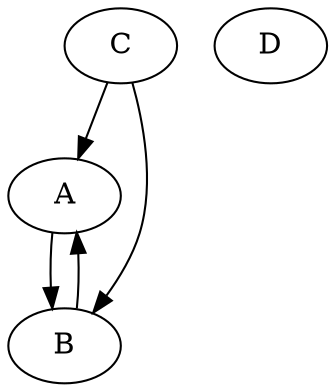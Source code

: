 digraph example {
    node1 [label="A"]
    node2 [label="B"]
    node3 [label="C"]
    node4 [label="D"]
    node1->node2
    node2->node1
    node3->node2
    node3->node1
}
